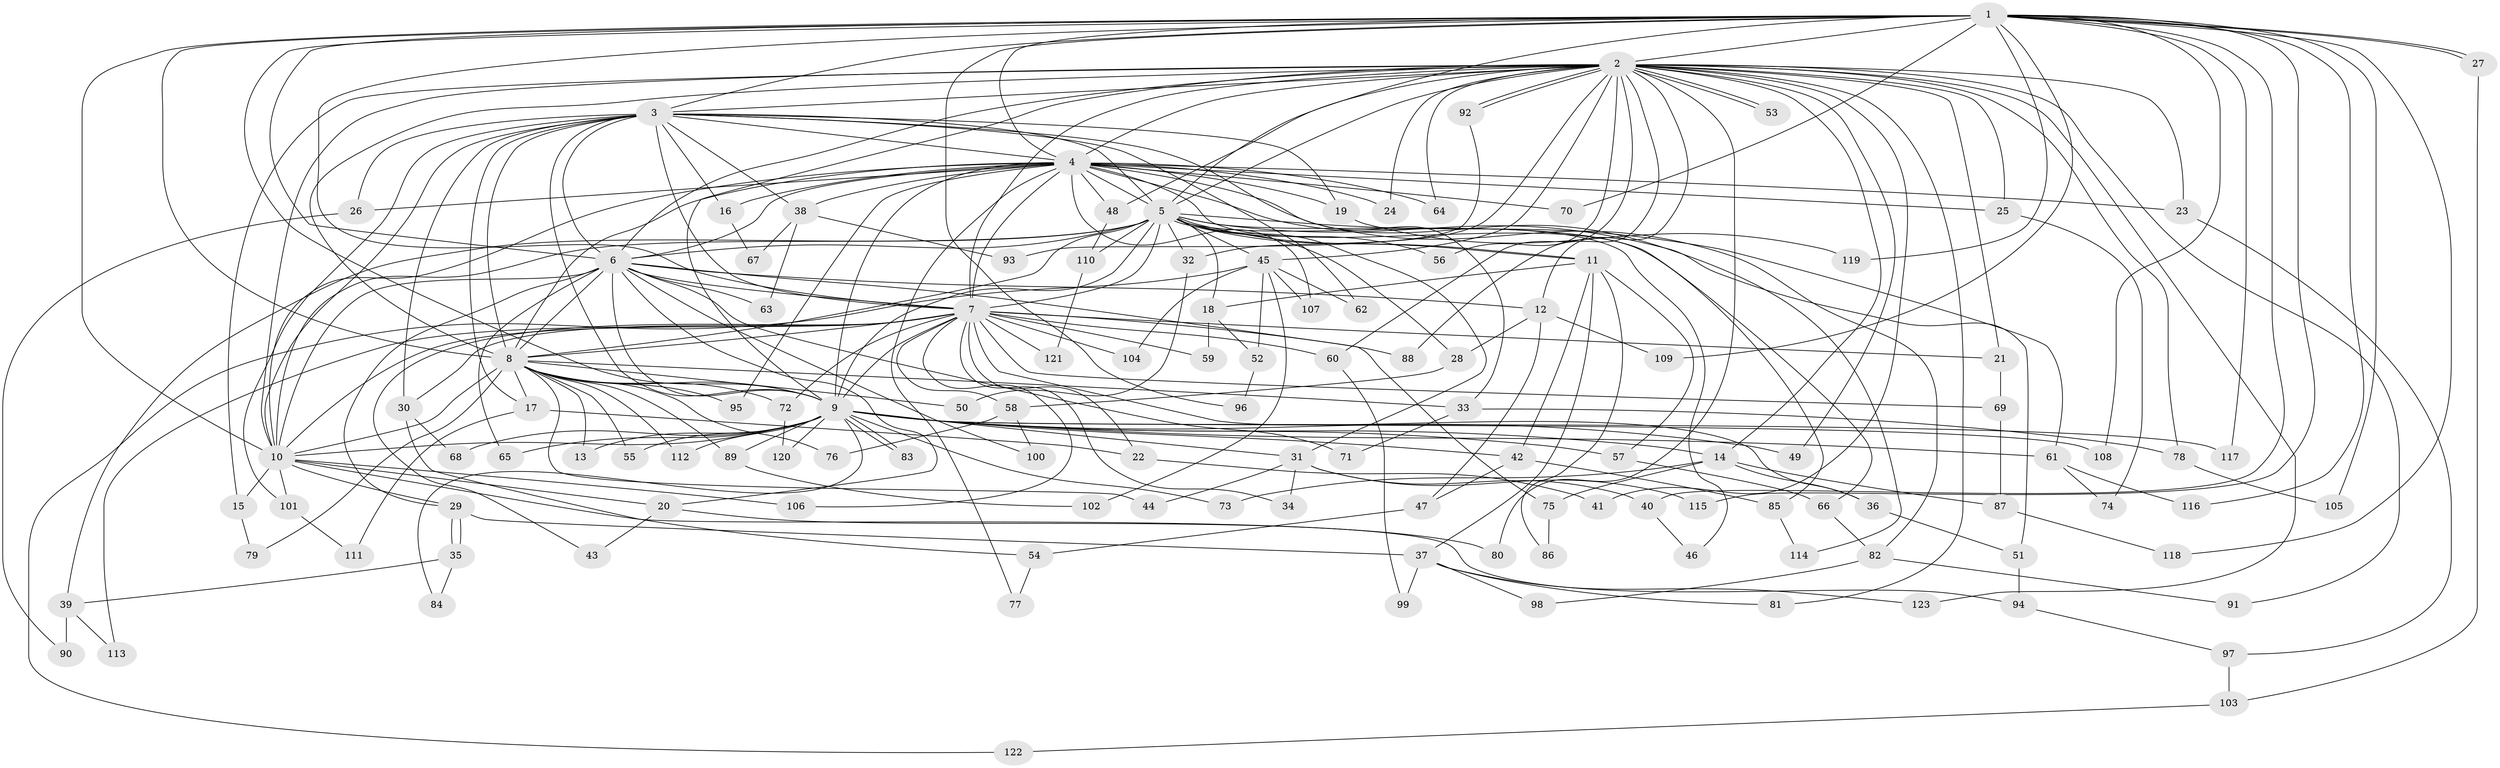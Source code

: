 // Generated by graph-tools (version 1.1) at 2025/13/03/09/25 04:13:56]
// undirected, 123 vertices, 271 edges
graph export_dot {
graph [start="1"]
  node [color=gray90,style=filled];
  1;
  2;
  3;
  4;
  5;
  6;
  7;
  8;
  9;
  10;
  11;
  12;
  13;
  14;
  15;
  16;
  17;
  18;
  19;
  20;
  21;
  22;
  23;
  24;
  25;
  26;
  27;
  28;
  29;
  30;
  31;
  32;
  33;
  34;
  35;
  36;
  37;
  38;
  39;
  40;
  41;
  42;
  43;
  44;
  45;
  46;
  47;
  48;
  49;
  50;
  51;
  52;
  53;
  54;
  55;
  56;
  57;
  58;
  59;
  60;
  61;
  62;
  63;
  64;
  65;
  66;
  67;
  68;
  69;
  70;
  71;
  72;
  73;
  74;
  75;
  76;
  77;
  78;
  79;
  80;
  81;
  82;
  83;
  84;
  85;
  86;
  87;
  88;
  89;
  90;
  91;
  92;
  93;
  94;
  95;
  96;
  97;
  98;
  99;
  100;
  101;
  102;
  103;
  104;
  105;
  106;
  107;
  108;
  109;
  110;
  111;
  112;
  113;
  114;
  115;
  116;
  117;
  118;
  119;
  120;
  121;
  122;
  123;
  1 -- 2;
  1 -- 3;
  1 -- 4;
  1 -- 5;
  1 -- 6;
  1 -- 7;
  1 -- 8;
  1 -- 9;
  1 -- 10;
  1 -- 27;
  1 -- 27;
  1 -- 40;
  1 -- 70;
  1 -- 96;
  1 -- 105;
  1 -- 108;
  1 -- 109;
  1 -- 115;
  1 -- 116;
  1 -- 117;
  1 -- 118;
  1 -- 119;
  2 -- 3;
  2 -- 4;
  2 -- 5;
  2 -- 6;
  2 -- 7;
  2 -- 8;
  2 -- 9;
  2 -- 10;
  2 -- 12;
  2 -- 14;
  2 -- 15;
  2 -- 21;
  2 -- 23;
  2 -- 24;
  2 -- 25;
  2 -- 32;
  2 -- 41;
  2 -- 45;
  2 -- 48;
  2 -- 49;
  2 -- 53;
  2 -- 53;
  2 -- 56;
  2 -- 60;
  2 -- 64;
  2 -- 78;
  2 -- 80;
  2 -- 81;
  2 -- 88;
  2 -- 91;
  2 -- 92;
  2 -- 92;
  2 -- 123;
  3 -- 4;
  3 -- 5;
  3 -- 6;
  3 -- 7;
  3 -- 8;
  3 -- 9;
  3 -- 10;
  3 -- 16;
  3 -- 17;
  3 -- 19;
  3 -- 26;
  3 -- 30;
  3 -- 33;
  3 -- 38;
  3 -- 62;
  3 -- 101;
  4 -- 5;
  4 -- 6;
  4 -- 7;
  4 -- 8;
  4 -- 9;
  4 -- 10;
  4 -- 16;
  4 -- 19;
  4 -- 23;
  4 -- 24;
  4 -- 25;
  4 -- 26;
  4 -- 38;
  4 -- 48;
  4 -- 64;
  4 -- 70;
  4 -- 77;
  4 -- 82;
  4 -- 85;
  4 -- 95;
  4 -- 107;
  4 -- 114;
  5 -- 6;
  5 -- 7;
  5 -- 8;
  5 -- 9;
  5 -- 10;
  5 -- 11;
  5 -- 11;
  5 -- 18;
  5 -- 28;
  5 -- 31;
  5 -- 32;
  5 -- 39;
  5 -- 45;
  5 -- 46;
  5 -- 51;
  5 -- 56;
  5 -- 61;
  5 -- 66;
  5 -- 110;
  6 -- 7;
  6 -- 8;
  6 -- 9;
  6 -- 10;
  6 -- 12;
  6 -- 20;
  6 -- 29;
  6 -- 63;
  6 -- 65;
  6 -- 71;
  6 -- 75;
  6 -- 100;
  7 -- 8;
  7 -- 9;
  7 -- 10;
  7 -- 21;
  7 -- 22;
  7 -- 30;
  7 -- 34;
  7 -- 36;
  7 -- 43;
  7 -- 58;
  7 -- 59;
  7 -- 60;
  7 -- 69;
  7 -- 72;
  7 -- 88;
  7 -- 104;
  7 -- 106;
  7 -- 113;
  7 -- 121;
  8 -- 9;
  8 -- 10;
  8 -- 13;
  8 -- 17;
  8 -- 33;
  8 -- 44;
  8 -- 50;
  8 -- 55;
  8 -- 72;
  8 -- 76;
  8 -- 79;
  8 -- 89;
  8 -- 95;
  8 -- 112;
  9 -- 10;
  9 -- 13;
  9 -- 14;
  9 -- 31;
  9 -- 42;
  9 -- 49;
  9 -- 55;
  9 -- 57;
  9 -- 61;
  9 -- 65;
  9 -- 68;
  9 -- 73;
  9 -- 83;
  9 -- 83;
  9 -- 84;
  9 -- 89;
  9 -- 108;
  9 -- 112;
  9 -- 117;
  9 -- 120;
  10 -- 15;
  10 -- 20;
  10 -- 29;
  10 -- 94;
  10 -- 101;
  10 -- 106;
  11 -- 18;
  11 -- 37;
  11 -- 42;
  11 -- 57;
  11 -- 86;
  12 -- 28;
  12 -- 47;
  12 -- 109;
  14 -- 36;
  14 -- 73;
  14 -- 75;
  14 -- 87;
  15 -- 79;
  16 -- 67;
  17 -- 22;
  17 -- 111;
  18 -- 52;
  18 -- 59;
  19 -- 119;
  20 -- 43;
  20 -- 80;
  21 -- 69;
  22 -- 41;
  23 -- 97;
  25 -- 74;
  26 -- 90;
  27 -- 103;
  28 -- 58;
  29 -- 35;
  29 -- 35;
  29 -- 37;
  30 -- 54;
  30 -- 68;
  31 -- 34;
  31 -- 40;
  31 -- 44;
  31 -- 115;
  32 -- 50;
  33 -- 71;
  33 -- 78;
  35 -- 39;
  35 -- 84;
  36 -- 51;
  37 -- 81;
  37 -- 98;
  37 -- 99;
  37 -- 123;
  38 -- 63;
  38 -- 67;
  38 -- 93;
  39 -- 90;
  39 -- 113;
  40 -- 46;
  42 -- 47;
  42 -- 85;
  45 -- 52;
  45 -- 62;
  45 -- 102;
  45 -- 104;
  45 -- 107;
  45 -- 122;
  47 -- 54;
  48 -- 110;
  51 -- 94;
  52 -- 96;
  54 -- 77;
  57 -- 66;
  58 -- 76;
  58 -- 100;
  60 -- 99;
  61 -- 74;
  61 -- 116;
  66 -- 82;
  69 -- 87;
  72 -- 120;
  75 -- 86;
  78 -- 105;
  82 -- 91;
  82 -- 98;
  85 -- 114;
  87 -- 118;
  89 -- 102;
  92 -- 93;
  94 -- 97;
  97 -- 103;
  101 -- 111;
  103 -- 122;
  110 -- 121;
}

